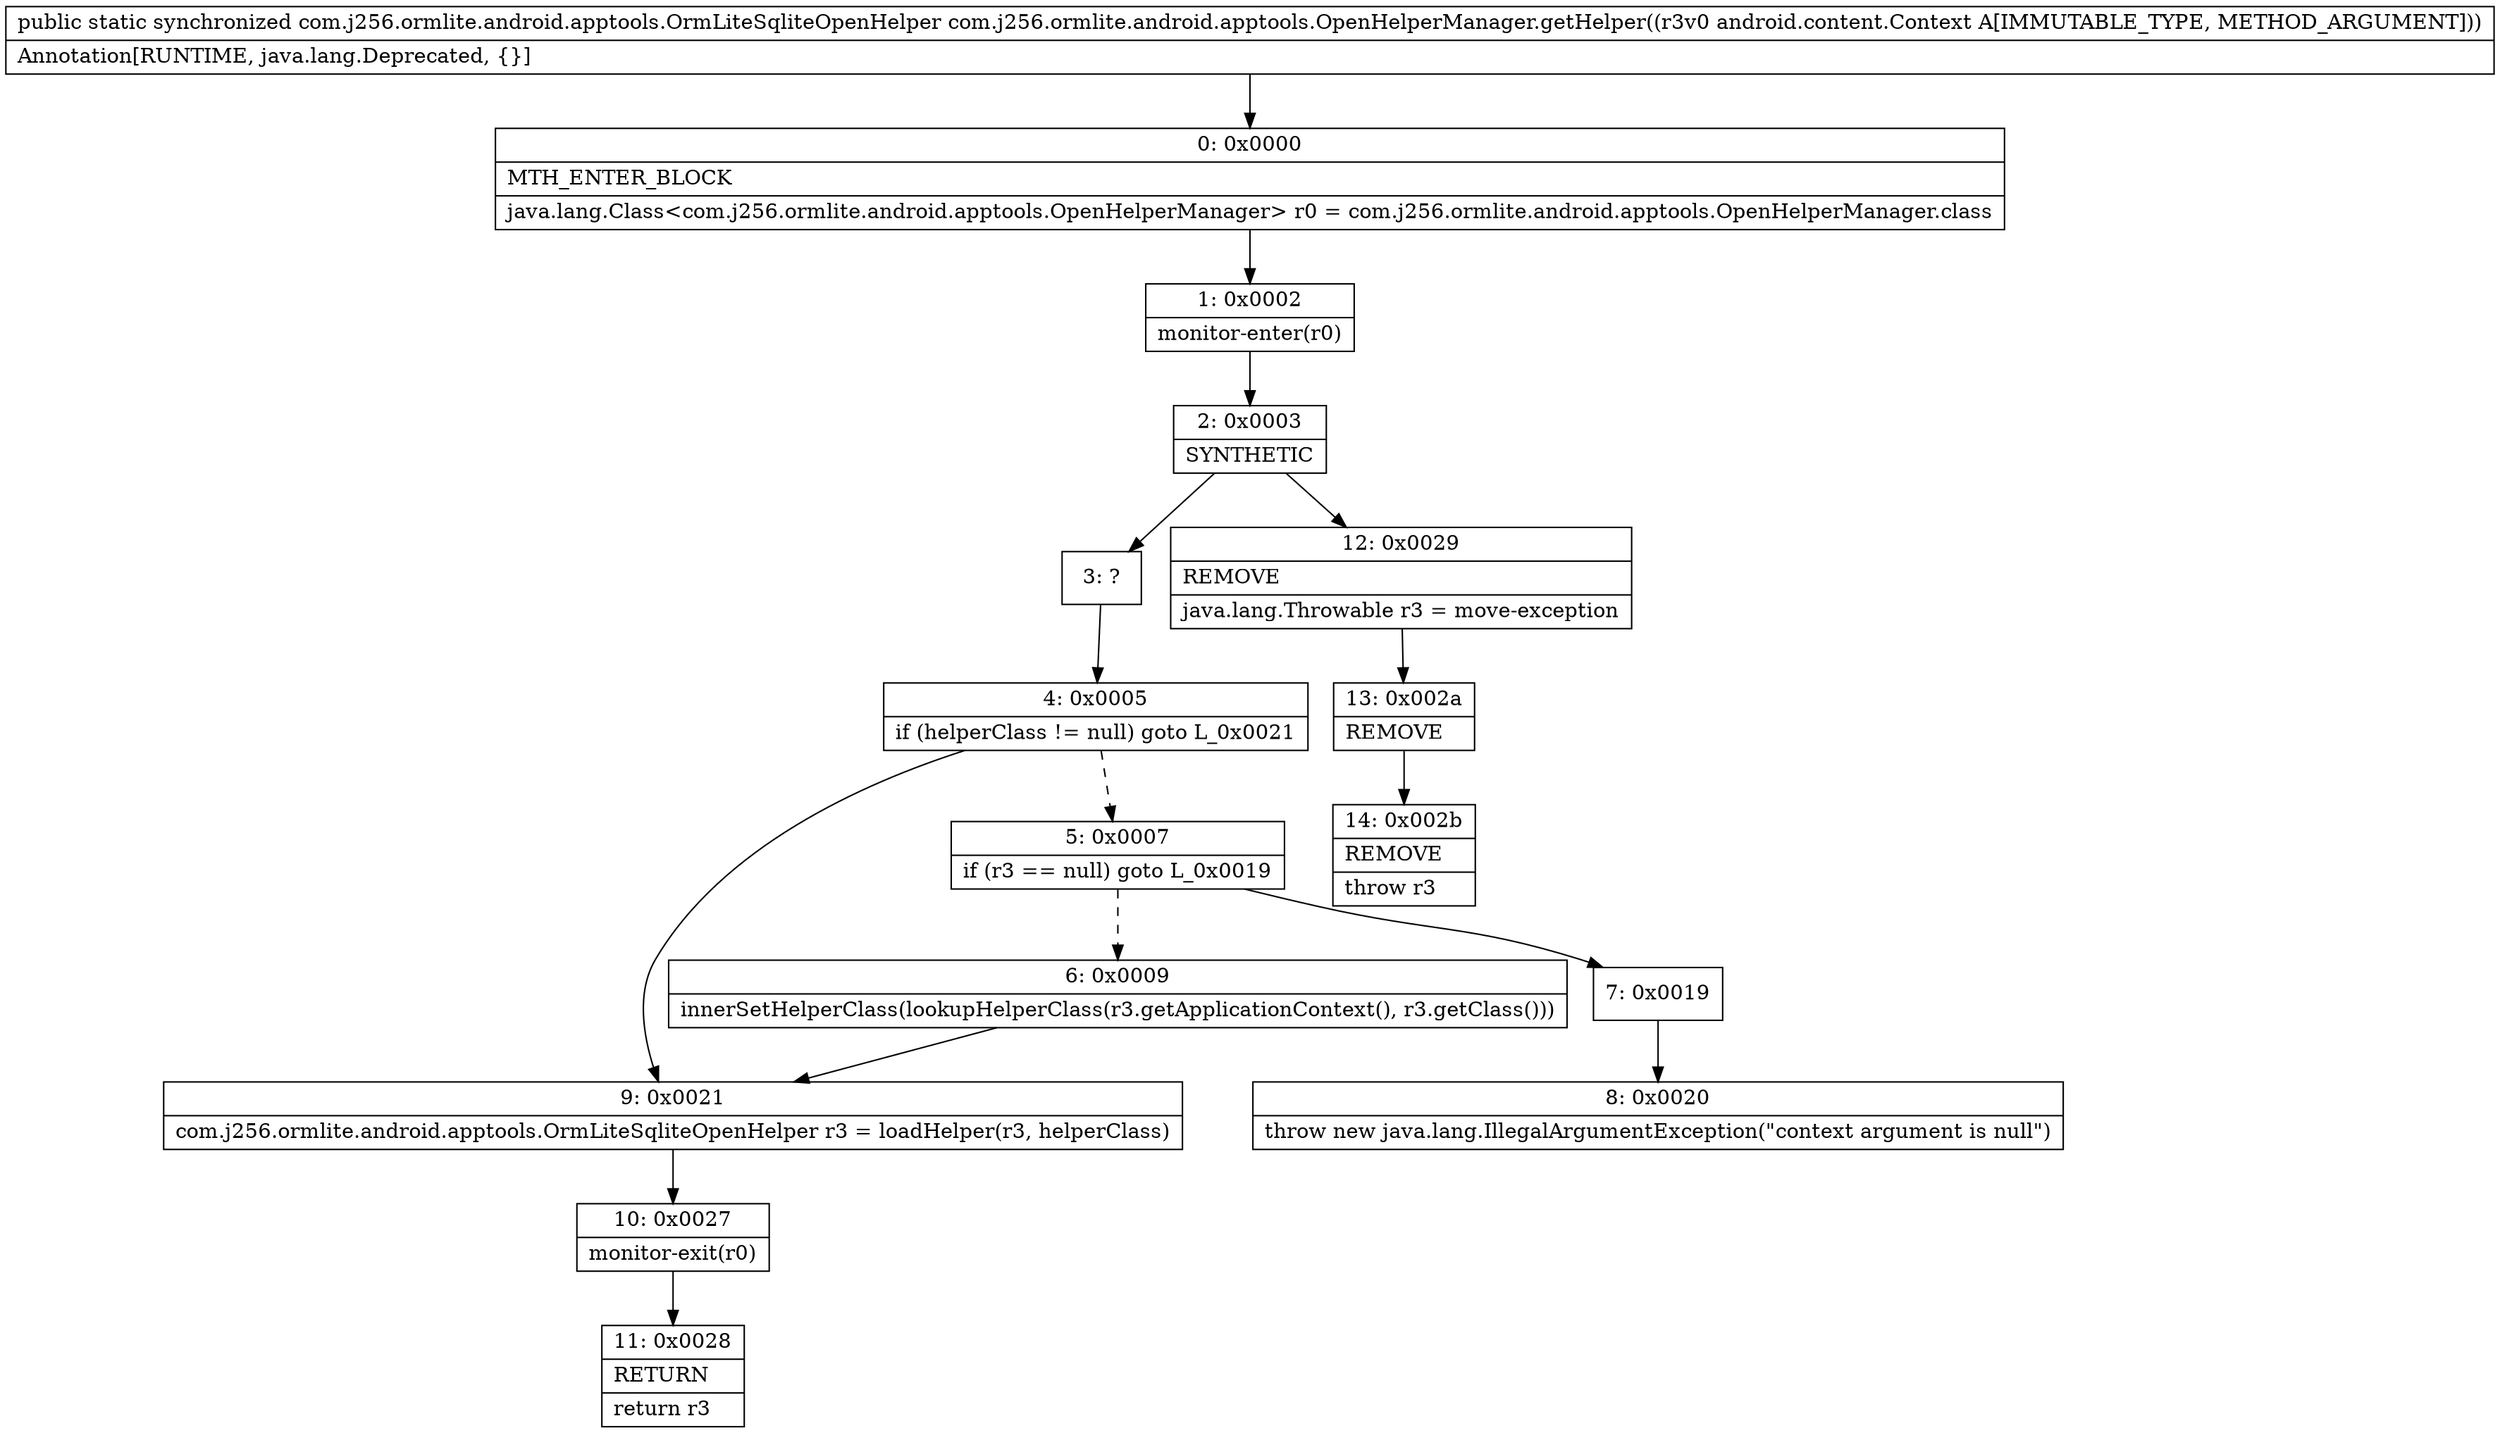 digraph "CFG forcom.j256.ormlite.android.apptools.OpenHelperManager.getHelper(Landroid\/content\/Context;)Lcom\/j256\/ormlite\/android\/apptools\/OrmLiteSqliteOpenHelper;" {
Node_0 [shape=record,label="{0\:\ 0x0000|MTH_ENTER_BLOCK\l|java.lang.Class\<com.j256.ormlite.android.apptools.OpenHelperManager\> r0 = com.j256.ormlite.android.apptools.OpenHelperManager.class\l}"];
Node_1 [shape=record,label="{1\:\ 0x0002|monitor\-enter(r0)\l}"];
Node_2 [shape=record,label="{2\:\ 0x0003|SYNTHETIC\l}"];
Node_3 [shape=record,label="{3\:\ ?}"];
Node_4 [shape=record,label="{4\:\ 0x0005|if (helperClass != null) goto L_0x0021\l}"];
Node_5 [shape=record,label="{5\:\ 0x0007|if (r3 == null) goto L_0x0019\l}"];
Node_6 [shape=record,label="{6\:\ 0x0009|innerSetHelperClass(lookupHelperClass(r3.getApplicationContext(), r3.getClass()))\l}"];
Node_7 [shape=record,label="{7\:\ 0x0019}"];
Node_8 [shape=record,label="{8\:\ 0x0020|throw new java.lang.IllegalArgumentException(\"context argument is null\")\l}"];
Node_9 [shape=record,label="{9\:\ 0x0021|com.j256.ormlite.android.apptools.OrmLiteSqliteOpenHelper r3 = loadHelper(r3, helperClass)\l}"];
Node_10 [shape=record,label="{10\:\ 0x0027|monitor\-exit(r0)\l}"];
Node_11 [shape=record,label="{11\:\ 0x0028|RETURN\l|return r3\l}"];
Node_12 [shape=record,label="{12\:\ 0x0029|REMOVE\l|java.lang.Throwable r3 = move\-exception\l}"];
Node_13 [shape=record,label="{13\:\ 0x002a|REMOVE\l}"];
Node_14 [shape=record,label="{14\:\ 0x002b|REMOVE\l|throw r3\l}"];
MethodNode[shape=record,label="{public static synchronized com.j256.ormlite.android.apptools.OrmLiteSqliteOpenHelper com.j256.ormlite.android.apptools.OpenHelperManager.getHelper((r3v0 android.content.Context A[IMMUTABLE_TYPE, METHOD_ARGUMENT]))  | Annotation[RUNTIME, java.lang.Deprecated, \{\}]\l}"];
MethodNode -> Node_0;
Node_0 -> Node_1;
Node_1 -> Node_2;
Node_2 -> Node_3;
Node_2 -> Node_12;
Node_3 -> Node_4;
Node_4 -> Node_5[style=dashed];
Node_4 -> Node_9;
Node_5 -> Node_6[style=dashed];
Node_5 -> Node_7;
Node_6 -> Node_9;
Node_7 -> Node_8;
Node_9 -> Node_10;
Node_10 -> Node_11;
Node_12 -> Node_13;
Node_13 -> Node_14;
}

